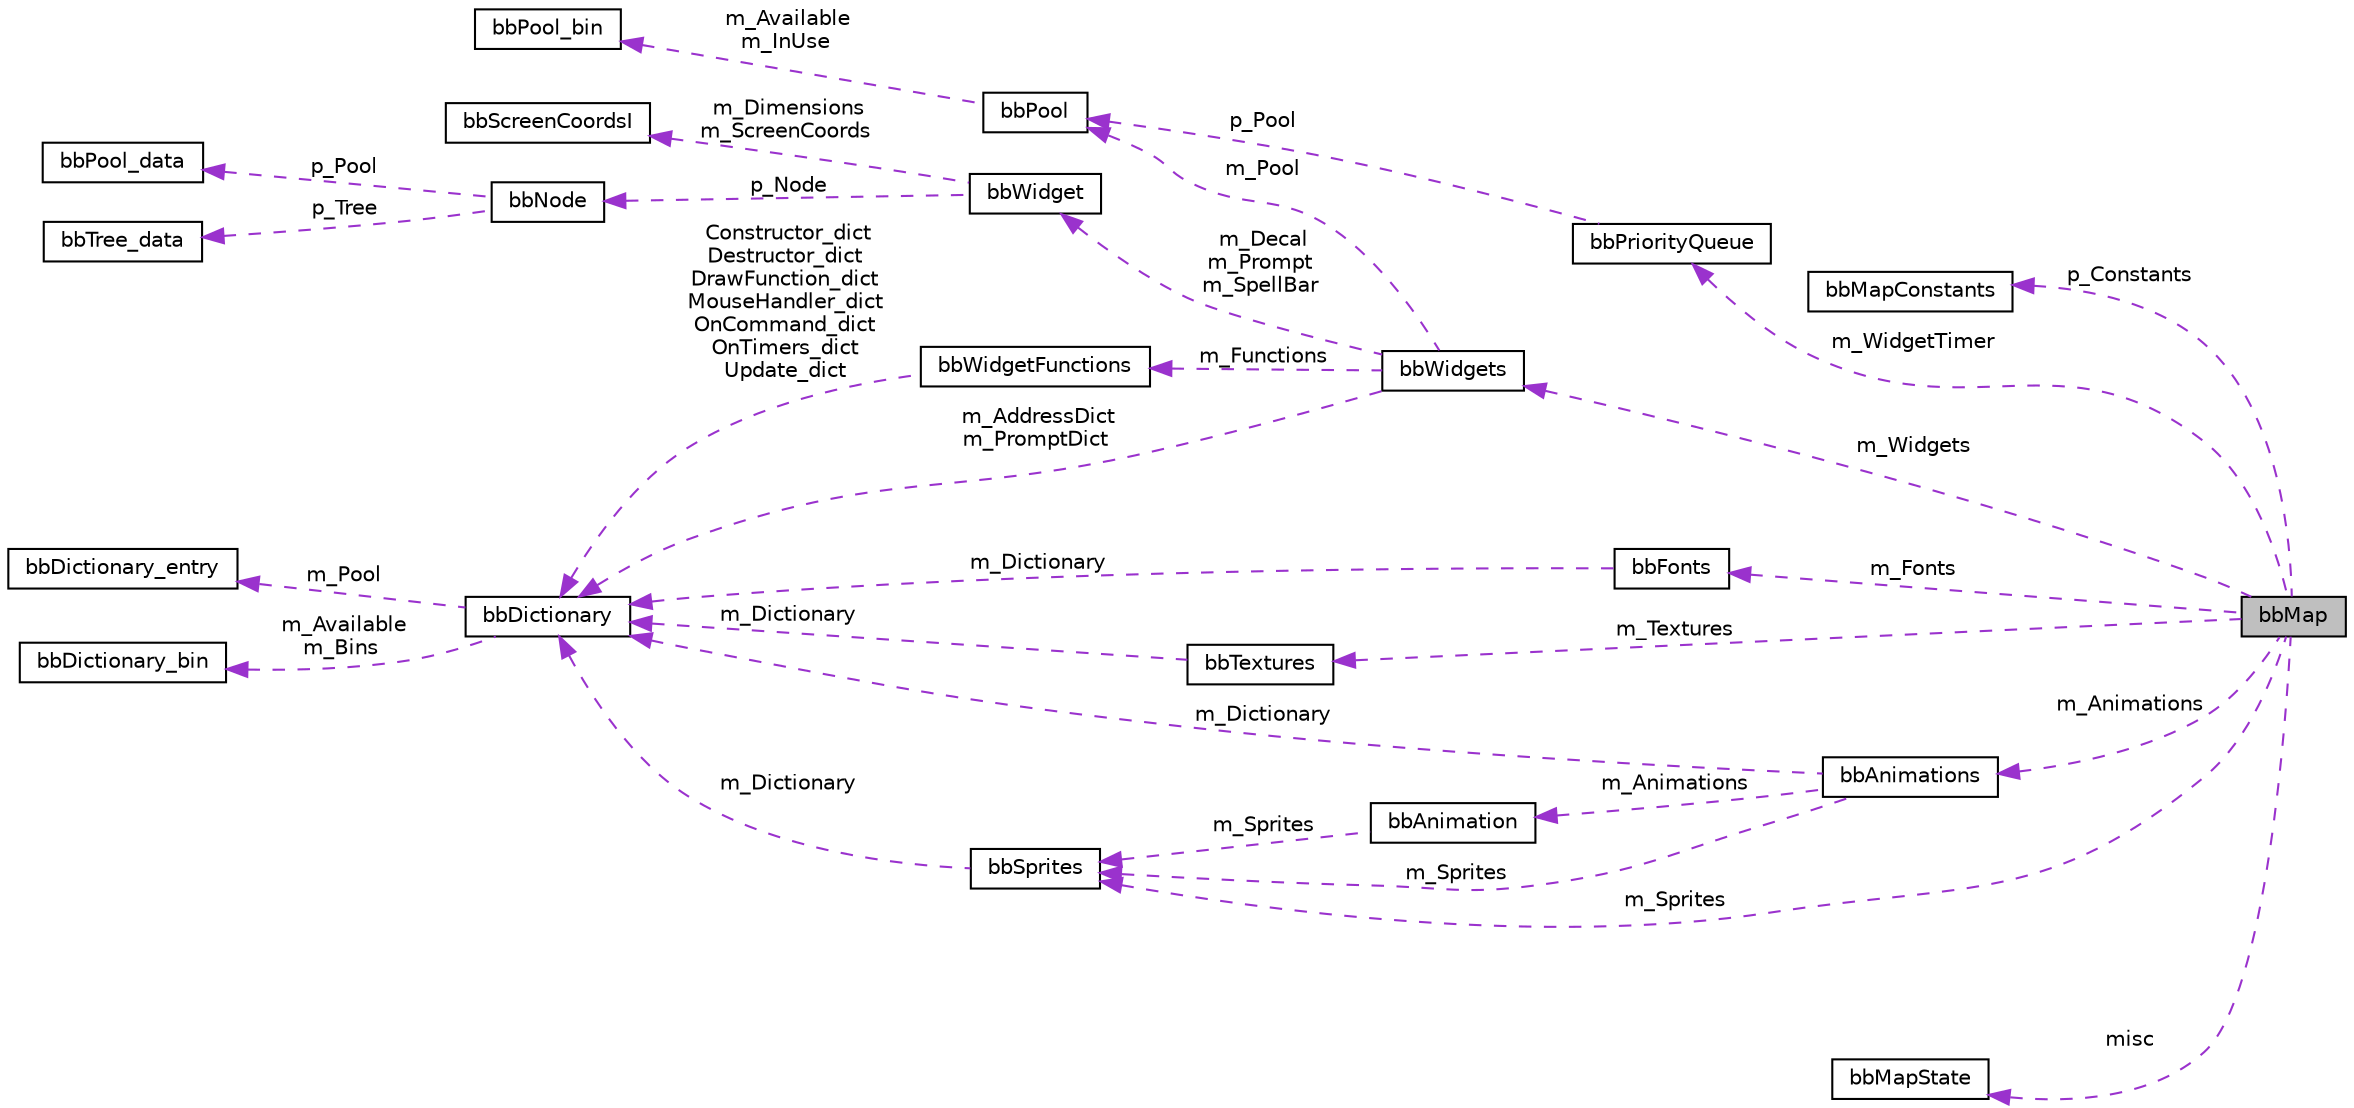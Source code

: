 digraph "bbMap"
{
 // LATEX_PDF_SIZE
  edge [fontname="Helvetica",fontsize="10",labelfontname="Helvetica",labelfontsize="10"];
  node [fontname="Helvetica",fontsize="10",shape=record];
  rankdir="LR";
  Node1 [label="bbMap",height=0.2,width=0.4,color="black", fillcolor="grey75", style="filled", fontcolor="black",tooltip=" "];
  Node2 -> Node1 [dir="back",color="darkorchid3",fontsize="10",style="dashed",label=" p_Constants" ,fontname="Helvetica"];
  Node2 [label="bbMapConstants",height=0.2,width=0.4,color="black", fillcolor="white", style="filled",URL="$structbbMapConstants.html",tooltip="contains data about the map"];
  Node3 -> Node1 [dir="back",color="darkorchid3",fontsize="10",style="dashed",label=" m_Textures" ,fontname="Helvetica"];
  Node3 [label="bbTextures",height=0.2,width=0.4,color="black", fillcolor="white", style="filled",URL="$structbbTextures.html",tooltip=" "];
  Node4 -> Node3 [dir="back",color="darkorchid3",fontsize="10",style="dashed",label=" m_Dictionary" ,fontname="Helvetica"];
  Node4 [label="bbDictionary",height=0.2,width=0.4,color="black", fillcolor="white", style="filled",URL="$structbbDictionary.html",tooltip=" "];
  Node5 -> Node4 [dir="back",color="darkorchid3",fontsize="10",style="dashed",label=" m_Pool" ,fontname="Helvetica"];
  Node5 [label="bbDictionary_entry",height=0.2,width=0.4,color="black", fillcolor="white", style="filled",URL="$structbbDictionary__entry.html",tooltip=" "];
  Node6 -> Node4 [dir="back",color="darkorchid3",fontsize="10",style="dashed",label=" m_Available\nm_Bins" ,fontname="Helvetica"];
  Node6 [label="bbDictionary_bin",height=0.2,width=0.4,color="black", fillcolor="white", style="filled",URL="$structbbDictionary__bin.html",tooltip=" "];
  Node7 -> Node1 [dir="back",color="darkorchid3",fontsize="10",style="dashed",label=" m_Sprites" ,fontname="Helvetica"];
  Node7 [label="bbSprites",height=0.2,width=0.4,color="black", fillcolor="white", style="filled",URL="$structbbSprites.html",tooltip=" "];
  Node4 -> Node7 [dir="back",color="darkorchid3",fontsize="10",style="dashed",label=" m_Dictionary" ,fontname="Helvetica"];
  Node8 -> Node1 [dir="back",color="darkorchid3",fontsize="10",style="dashed",label=" m_Animations" ,fontname="Helvetica"];
  Node8 [label="bbAnimations",height=0.2,width=0.4,color="black", fillcolor="white", style="filled",URL="$structbbAnimations.html",tooltip=" "];
  Node7 -> Node8 [dir="back",color="darkorchid3",fontsize="10",style="dashed",label=" m_Sprites" ,fontname="Helvetica"];
  Node9 -> Node8 [dir="back",color="darkorchid3",fontsize="10",style="dashed",label=" m_Animations" ,fontname="Helvetica"];
  Node9 [label="bbAnimation",height=0.2,width=0.4,color="black", fillcolor="white", style="filled",URL="$structbbAnimation.html",tooltip=" "];
  Node7 -> Node9 [dir="back",color="darkorchid3",fontsize="10",style="dashed",label=" m_Sprites" ,fontname="Helvetica"];
  Node4 -> Node8 [dir="back",color="darkorchid3",fontsize="10",style="dashed",label=" m_Dictionary" ,fontname="Helvetica"];
  Node10 -> Node1 [dir="back",color="darkorchid3",fontsize="10",style="dashed",label=" m_Fonts" ,fontname="Helvetica"];
  Node10 [label="bbFonts",height=0.2,width=0.4,color="black", fillcolor="white", style="filled",URL="$structbbFonts.html",tooltip="stuff for fonts and drawing sfText here"];
  Node4 -> Node10 [dir="back",color="darkorchid3",fontsize="10",style="dashed",label=" m_Dictionary" ,fontname="Helvetica"];
  Node11 -> Node1 [dir="back",color="darkorchid3",fontsize="10",style="dashed",label=" m_Widgets" ,fontname="Helvetica"];
  Node11 [label="bbWidgets",height=0.2,width=0.4,color="black", fillcolor="white", style="filled",URL="$structbbWidgets.html",tooltip=" "];
  Node12 -> Node11 [dir="back",color="darkorchid3",fontsize="10",style="dashed",label=" m_Pool" ,fontname="Helvetica"];
  Node12 [label="bbPool",height=0.2,width=0.4,color="black", fillcolor="white", style="filled",URL="$structbbPool.html",tooltip=" "];
  Node13 -> Node12 [dir="back",color="darkorchid3",fontsize="10",style="dashed",label=" m_Available\nm_InUse" ,fontname="Helvetica"];
  Node13 [label="bbPool_bin",height=0.2,width=0.4,color="black", fillcolor="white", style="filled",URL="$structbbPool__bin.html",tooltip=" "];
  Node4 -> Node11 [dir="back",color="darkorchid3",fontsize="10",style="dashed",label=" m_AddressDict\nm_PromptDict" ,fontname="Helvetica"];
  Node14 -> Node11 [dir="back",color="darkorchid3",fontsize="10",style="dashed",label=" m_Functions" ,fontname="Helvetica"];
  Node14 [label="bbWidgetFunctions",height=0.2,width=0.4,color="black", fillcolor="white", style="filled",URL="$structbbWidgetFunctions.html",tooltip=" "];
  Node4 -> Node14 [dir="back",color="darkorchid3",fontsize="10",style="dashed",label=" Constructor_dict\nDestructor_dict\nDrawFunction_dict\nMouseHandler_dict\nOnCommand_dict\nOnTimers_dict\nUpdate_dict" ,fontname="Helvetica"];
  Node15 -> Node11 [dir="back",color="darkorchid3",fontsize="10",style="dashed",label=" m_Decal\nm_Prompt\nm_SpellBar" ,fontname="Helvetica"];
  Node15 [label="bbWidget",height=0.2,width=0.4,color="black", fillcolor="white", style="filled",URL="$structbbWidget.html",tooltip=" "];
  Node16 -> Node15 [dir="back",color="darkorchid3",fontsize="10",style="dashed",label=" p_Node" ,fontname="Helvetica"];
  Node16 [label="bbNode",height=0.2,width=0.4,color="black", fillcolor="white", style="filled",URL="$structbbNode.html",tooltip=" "];
  Node17 -> Node16 [dir="back",color="darkorchid3",fontsize="10",style="dashed",label=" p_Pool" ,fontname="Helvetica"];
  Node17 [label="bbPool_data",height=0.2,width=0.4,color="black", fillcolor="white", style="filled",URL="$structbbPool__data.html",tooltip=" "];
  Node18 -> Node16 [dir="back",color="darkorchid3",fontsize="10",style="dashed",label=" p_Tree" ,fontname="Helvetica"];
  Node18 [label="bbTree_data",height=0.2,width=0.4,color="black", fillcolor="white", style="filled",URL="$structbbTree__data.html",tooltip=" "];
  Node19 -> Node15 [dir="back",color="darkorchid3",fontsize="10",style="dashed",label=" m_Dimensions\nm_ScreenCoords" ,fontname="Helvetica"];
  Node19 [label="bbScreenCoordsI",height=0.2,width=0.4,color="black", fillcolor="white", style="filled",URL="$structbbScreenCoordsI.html",tooltip="Fixed point, 2d coordinates, precision given by bbMap::m_ScreenPPP."];
  Node20 -> Node1 [dir="back",color="darkorchid3",fontsize="10",style="dashed",label=" m_WidgetTimer" ,fontname="Helvetica"];
  Node20 [label="bbPriorityQueue",height=0.2,width=0.4,color="black", fillcolor="white", style="filled",URL="$structbbPriorityQueue.html",tooltip=" "];
  Node12 -> Node20 [dir="back",color="darkorchid3",fontsize="10",style="dashed",label=" p_Pool" ,fontname="Helvetica"];
  Node21 -> Node1 [dir="back",color="darkorchid3",fontsize="10",style="dashed",label=" misc" ,fontname="Helvetica"];
  Node21 [label="bbMapState",height=0.2,width=0.4,color="black", fillcolor="white", style="filled",URL="$structbbMapState.html",tooltip=" "];
}
